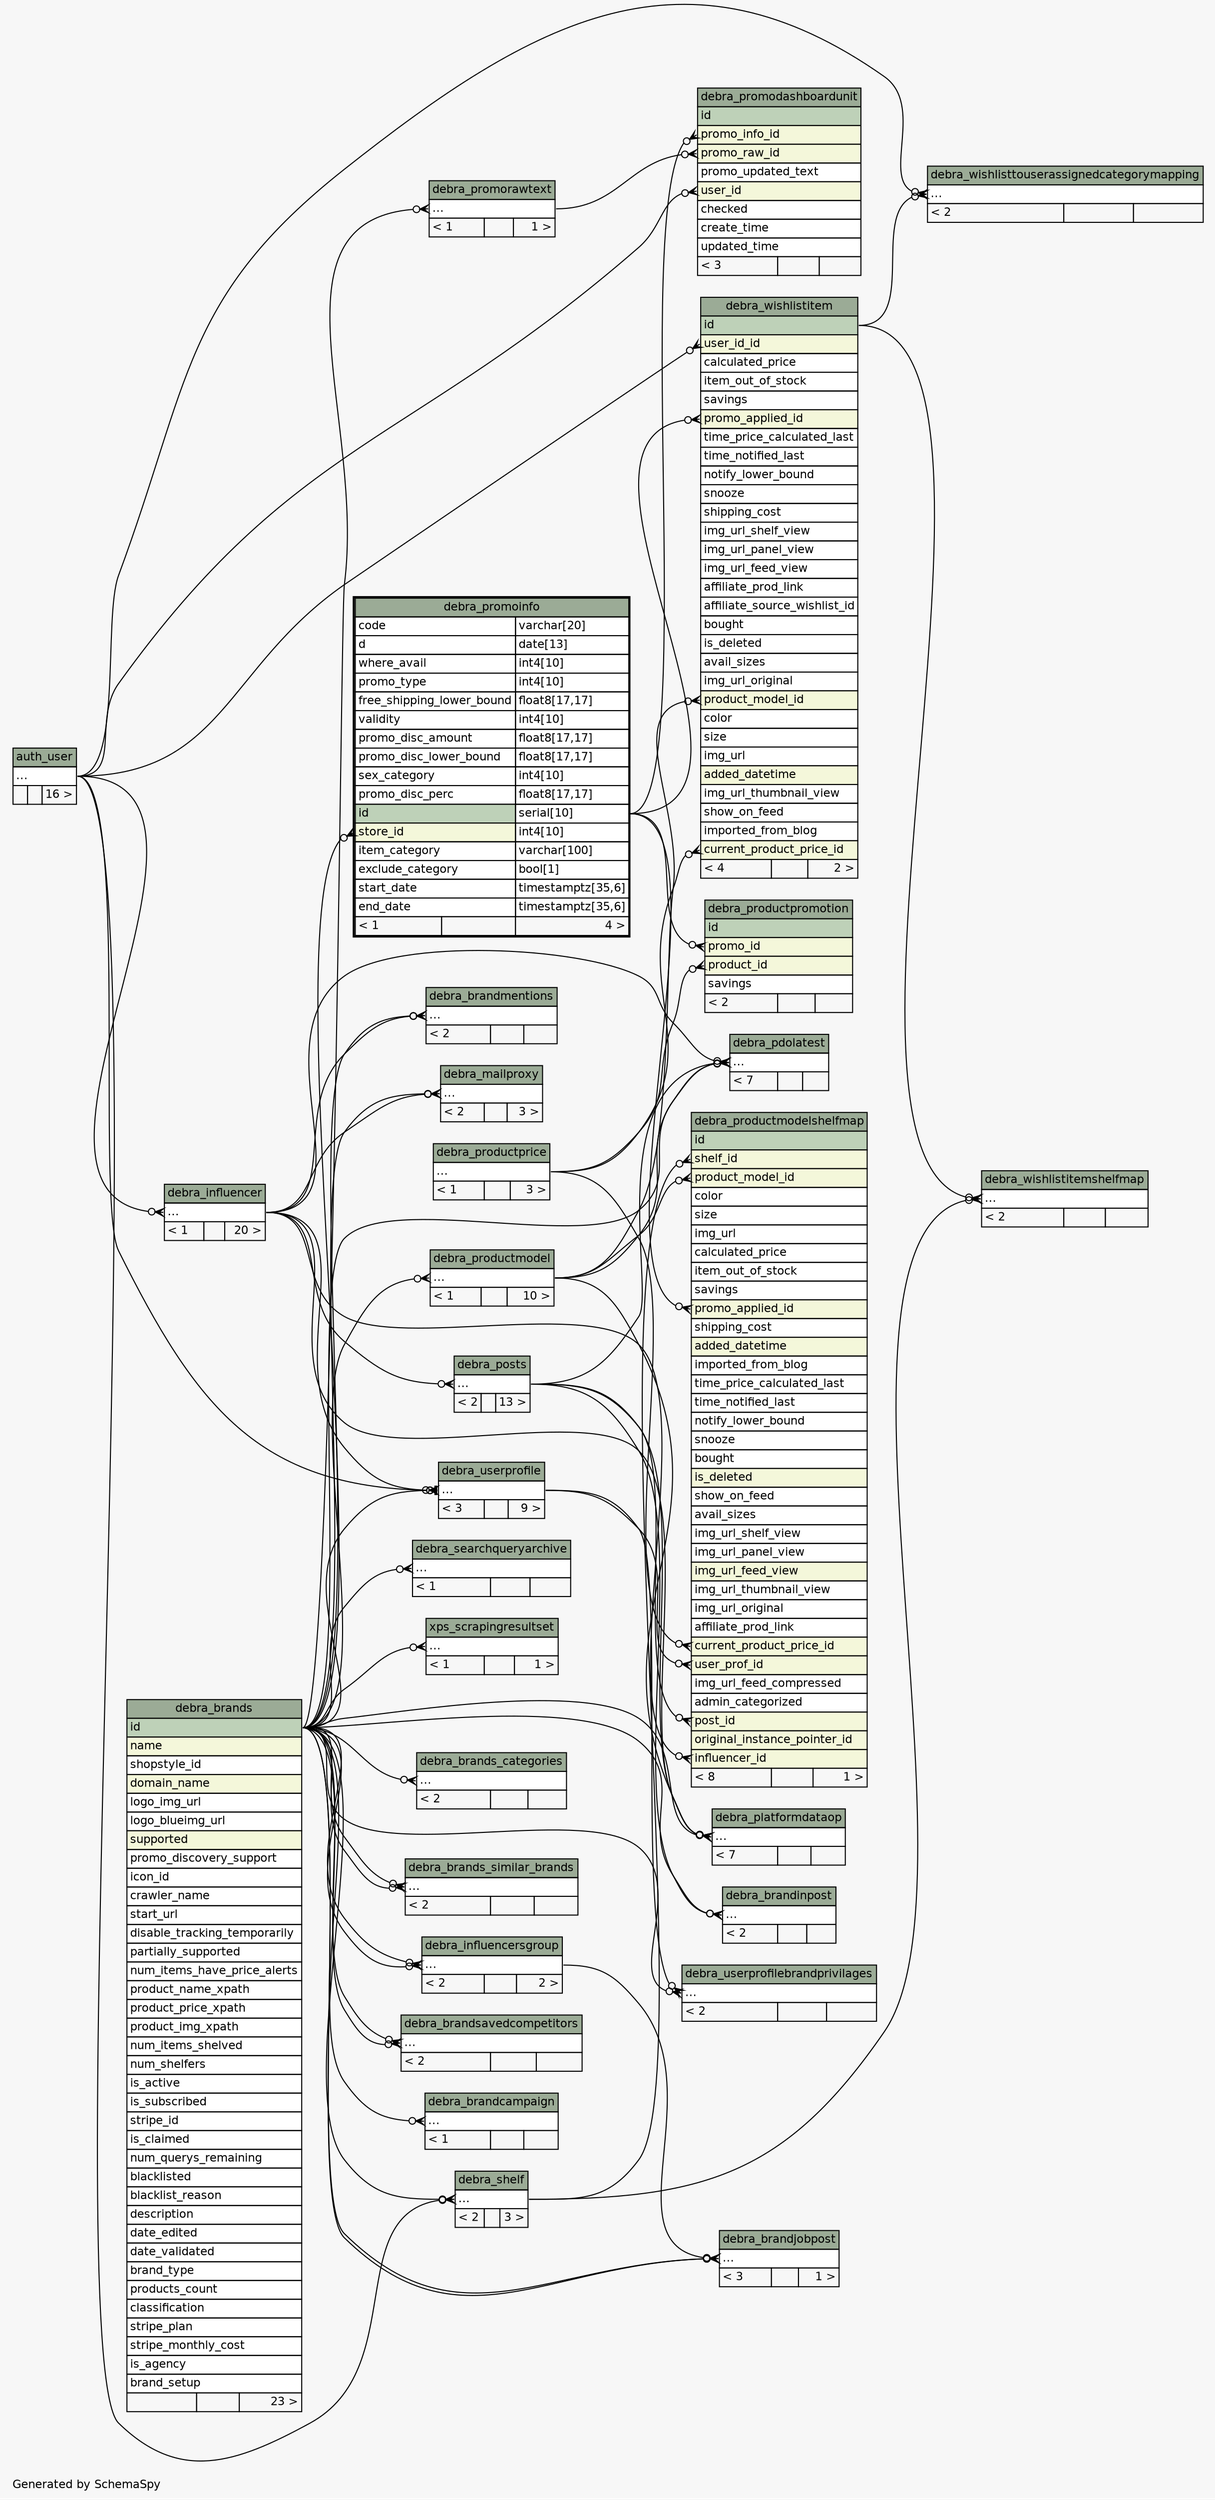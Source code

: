 // dot 2.36.0 on Linux 3.17.0-rc4-a1
// SchemaSpy rev 590
digraph "twoDegreesRelationshipsDiagram" {
  graph [
    rankdir="RL"
    bgcolor="#f7f7f7"
    label="\nGenerated by SchemaSpy"
    labeljust="l"
    nodesep="0.18"
    ranksep="0.46"
    fontname="Helvetica"
    fontsize="11"
  ];
  node [
    fontname="Helvetica"
    fontsize="11"
    shape="plaintext"
  ];
  edge [
    arrowsize="0.8"
  ];
  "debra_brandcampaign":"elipses":w -> "debra_brands":"id":e [arrowhead=none dir=back arrowtail=crowodot];
  "debra_brandinpost":"elipses":w -> "debra_brands":"id":e [arrowhead=none dir=back arrowtail=crowodot];
  "debra_brandinpost":"elipses":w -> "debra_posts":"elipses":e [arrowhead=none dir=back arrowtail=crowodot];
  "debra_brandjobpost":"elipses":w -> "debra_influencersgroup":"elipses":e [arrowhead=none dir=back arrowtail=crowodot];
  "debra_brandjobpost":"elipses":w -> "debra_brands":"id":e [arrowhead=none dir=back arrowtail=crowodot];
  "debra_brandjobpost":"elipses":w -> "debra_brands":"id":e [arrowhead=none dir=back arrowtail=crowodot];
  "debra_brandmentions":"elipses":w -> "debra_brands":"id":e [arrowhead=none dir=back arrowtail=crowodot];
  "debra_brandmentions":"elipses":w -> "debra_influencer":"elipses":e [arrowhead=none dir=back arrowtail=crowodot];
  "debra_brands_categories":"elipses":w -> "debra_brands":"id":e [arrowhead=none dir=back arrowtail=crowodot];
  "debra_brands_similar_brands":"elipses":w -> "debra_brands":"id":e [arrowhead=none dir=back arrowtail=crowodot];
  "debra_brands_similar_brands":"elipses":w -> "debra_brands":"id":e [arrowhead=none dir=back arrowtail=crowodot];
  "debra_brandsavedcompetitors":"elipses":w -> "debra_brands":"id":e [arrowhead=none dir=back arrowtail=crowodot];
  "debra_brandsavedcompetitors":"elipses":w -> "debra_brands":"id":e [arrowhead=none dir=back arrowtail=crowodot];
  "debra_influencer":"elipses":w -> "auth_user":"elipses":e [arrowhead=none dir=back arrowtail=crowodot];
  "debra_influencersgroup":"elipses":w -> "debra_brands":"id":e [arrowhead=none dir=back arrowtail=crowodot];
  "debra_influencersgroup":"elipses":w -> "debra_brands":"id":e [arrowhead=none dir=back arrowtail=crowodot];
  "debra_mailproxy":"elipses":w -> "debra_brands":"id":e [arrowhead=none dir=back arrowtail=crowodot];
  "debra_mailproxy":"elipses":w -> "debra_influencer":"elipses":e [arrowhead=none dir=back arrowtail=crowodot];
  "debra_pdolatest":"elipses":w -> "debra_brands":"id":e [arrowhead=none dir=back arrowtail=crowodot];
  "debra_pdolatest":"elipses":w -> "debra_influencer":"elipses":e [arrowhead=none dir=back arrowtail=crowodot];
  "debra_pdolatest":"elipses":w -> "debra_posts":"elipses":e [arrowhead=none dir=back arrowtail=crowodot];
  "debra_pdolatest":"elipses":w -> "debra_productmodel":"elipses":e [arrowhead=none dir=back arrowtail=crowodot];
  "debra_platformdataop":"elipses":w -> "debra_brands":"id":e [arrowhead=none dir=back arrowtail=crowodot];
  "debra_platformdataop":"elipses":w -> "debra_influencer":"elipses":e [arrowhead=none dir=back arrowtail=crowodot];
  "debra_platformdataop":"elipses":w -> "debra_posts":"elipses":e [arrowhead=none dir=back arrowtail=crowodot];
  "debra_platformdataop":"elipses":w -> "debra_productmodel":"elipses":e [arrowhead=none dir=back arrowtail=crowodot];
  "debra_posts":"elipses":w -> "debra_influencer":"elipses":e [arrowhead=none dir=back arrowtail=crowodot];
  "debra_productmodel":"elipses":w -> "debra_brands":"id":e [arrowhead=none dir=back arrowtail=crowodot];
  "debra_productmodelshelfmap":"current_product_price_id":w -> "debra_productprice":"elipses":e [arrowhead=none dir=back arrowtail=crowodot];
  "debra_productmodelshelfmap":"influencer_id":w -> "debra_influencer":"elipses":e [arrowhead=none dir=back arrowtail=crowodot];
  "debra_productmodelshelfmap":"post_id":w -> "debra_posts":"elipses":e [arrowhead=none dir=back arrowtail=crowodot];
  "debra_productmodelshelfmap":"product_model_id":w -> "debra_productmodel":"elipses":e [arrowhead=none dir=back arrowtail=crowodot];
  "debra_productmodelshelfmap":"promo_applied_id":w -> "debra_promoinfo":"id.type":e [arrowhead=none dir=back arrowtail=crowodot];
  "debra_productmodelshelfmap":"shelf_id":w -> "debra_shelf":"elipses":e [arrowhead=none dir=back arrowtail=crowodot];
  "debra_productmodelshelfmap":"user_prof_id":w -> "debra_userprofile":"elipses":e [arrowhead=none dir=back arrowtail=crowodot];
  "debra_productpromotion":"product_id":w -> "debra_productprice":"elipses":e [arrowhead=none dir=back arrowtail=crowodot];
  "debra_productpromotion":"promo_id":w -> "debra_promoinfo":"id.type":e [arrowhead=none dir=back arrowtail=crowodot];
  "debra_promodashboardunit":"promo_info_id":w -> "debra_promoinfo":"id.type":e [arrowhead=none dir=back arrowtail=crowodot];
  "debra_promodashboardunit":"promo_raw_id":w -> "debra_promorawtext":"elipses":e [arrowhead=none dir=back arrowtail=crowodot];
  "debra_promodashboardunit":"user_id":w -> "auth_user":"elipses":e [arrowhead=none dir=back arrowtail=crowodot];
  "debra_promoinfo":"store_id":w -> "debra_brands":"id":e [arrowhead=none dir=back arrowtail=crowodot];
  "debra_promorawtext":"elipses":w -> "debra_brands":"id":e [arrowhead=none dir=back arrowtail=crowodot];
  "debra_searchqueryarchive":"elipses":w -> "debra_brands":"id":e [arrowhead=none dir=back arrowtail=crowodot];
  "debra_shelf":"elipses":w -> "debra_brands":"id":e [arrowhead=none dir=back arrowtail=crowodot];
  "debra_shelf":"elipses":w -> "auth_user":"elipses":e [arrowhead=none dir=back arrowtail=crowodot];
  "debra_userprofile":"elipses":w -> "debra_brands":"id":e [arrowhead=none dir=back arrowtail=teeodot];
  "debra_userprofile":"elipses":w -> "debra_influencer":"elipses":e [arrowhead=none dir=back arrowtail=crowodot];
  "debra_userprofile":"elipses":w -> "auth_user":"elipses":e [arrowhead=none dir=back arrowtail=teeodot];
  "debra_userprofilebrandprivilages":"elipses":w -> "debra_brands":"id":e [arrowhead=none dir=back arrowtail=crowodot];
  "debra_userprofilebrandprivilages":"elipses":w -> "debra_userprofile":"elipses":e [arrowhead=none dir=back arrowtail=crowodot];
  "debra_wishlistitem":"current_product_price_id":w -> "debra_productprice":"elipses":e [arrowhead=none dir=back arrowtail=crowodot];
  "debra_wishlistitem":"product_model_id":w -> "debra_productmodel":"elipses":e [arrowhead=none dir=back arrowtail=crowodot];
  "debra_wishlistitem":"promo_applied_id":w -> "debra_promoinfo":"id.type":e [arrowhead=none dir=back arrowtail=crowodot];
  "debra_wishlistitem":"user_id_id":w -> "auth_user":"elipses":e [arrowhead=none dir=back arrowtail=crowodot];
  "debra_wishlistitemshelfmap":"elipses":w -> "debra_shelf":"elipses":e [arrowhead=none dir=back arrowtail=crowodot];
  "debra_wishlistitemshelfmap":"elipses":w -> "debra_wishlistitem":"id":e [arrowhead=none dir=back arrowtail=crowodot];
  "debra_wishlisttouserassignedcategorymapping":"elipses":w -> "auth_user":"elipses":e [arrowhead=none dir=back arrowtail=crowodot];
  "debra_wishlisttouserassignedcategorymapping":"elipses":w -> "debra_wishlistitem":"id":e [arrowhead=none dir=back arrowtail=crowodot];
  "xps_scrapingresultset":"elipses":w -> "debra_brands":"id":e [arrowhead=none dir=back arrowtail=crowodot];
  "auth_user" [
    label=<
    <TABLE BORDER="0" CELLBORDER="1" CELLSPACING="0" BGCOLOR="#ffffff">
      <TR><TD COLSPAN="3" BGCOLOR="#9bab96" ALIGN="CENTER">auth_user</TD></TR>
      <TR><TD PORT="elipses" COLSPAN="3" ALIGN="LEFT">...</TD></TR>
      <TR><TD ALIGN="LEFT" BGCOLOR="#f7f7f7">  </TD><TD ALIGN="RIGHT" BGCOLOR="#f7f7f7">  </TD><TD ALIGN="RIGHT" BGCOLOR="#f7f7f7">16 &gt;</TD></TR>
    </TABLE>>
    URL="auth_user.html"
    tooltip="auth_user"
  ];
  "debra_brandcampaign" [
    label=<
    <TABLE BORDER="0" CELLBORDER="1" CELLSPACING="0" BGCOLOR="#ffffff">
      <TR><TD COLSPAN="3" BGCOLOR="#9bab96" ALIGN="CENTER">debra_brandcampaign</TD></TR>
      <TR><TD PORT="elipses" COLSPAN="3" ALIGN="LEFT">...</TD></TR>
      <TR><TD ALIGN="LEFT" BGCOLOR="#f7f7f7">&lt; 1</TD><TD ALIGN="RIGHT" BGCOLOR="#f7f7f7">  </TD><TD ALIGN="RIGHT" BGCOLOR="#f7f7f7">  </TD></TR>
    </TABLE>>
    URL="debra_brandcampaign.html"
    tooltip="debra_brandcampaign"
  ];
  "debra_brandinpost" [
    label=<
    <TABLE BORDER="0" CELLBORDER="1" CELLSPACING="0" BGCOLOR="#ffffff">
      <TR><TD COLSPAN="3" BGCOLOR="#9bab96" ALIGN="CENTER">debra_brandinpost</TD></TR>
      <TR><TD PORT="elipses" COLSPAN="3" ALIGN="LEFT">...</TD></TR>
      <TR><TD ALIGN="LEFT" BGCOLOR="#f7f7f7">&lt; 2</TD><TD ALIGN="RIGHT" BGCOLOR="#f7f7f7">  </TD><TD ALIGN="RIGHT" BGCOLOR="#f7f7f7">  </TD></TR>
    </TABLE>>
    URL="debra_brandinpost.html"
    tooltip="debra_brandinpost"
  ];
  "debra_brandjobpost" [
    label=<
    <TABLE BORDER="0" CELLBORDER="1" CELLSPACING="0" BGCOLOR="#ffffff">
      <TR><TD COLSPAN="3" BGCOLOR="#9bab96" ALIGN="CENTER">debra_brandjobpost</TD></TR>
      <TR><TD PORT="elipses" COLSPAN="3" ALIGN="LEFT">...</TD></TR>
      <TR><TD ALIGN="LEFT" BGCOLOR="#f7f7f7">&lt; 3</TD><TD ALIGN="RIGHT" BGCOLOR="#f7f7f7">  </TD><TD ALIGN="RIGHT" BGCOLOR="#f7f7f7">1 &gt;</TD></TR>
    </TABLE>>
    URL="debra_brandjobpost.html"
    tooltip="debra_brandjobpost"
  ];
  "debra_brandmentions" [
    label=<
    <TABLE BORDER="0" CELLBORDER="1" CELLSPACING="0" BGCOLOR="#ffffff">
      <TR><TD COLSPAN="3" BGCOLOR="#9bab96" ALIGN="CENTER">debra_brandmentions</TD></TR>
      <TR><TD PORT="elipses" COLSPAN="3" ALIGN="LEFT">...</TD></TR>
      <TR><TD ALIGN="LEFT" BGCOLOR="#f7f7f7">&lt; 2</TD><TD ALIGN="RIGHT" BGCOLOR="#f7f7f7">  </TD><TD ALIGN="RIGHT" BGCOLOR="#f7f7f7">  </TD></TR>
    </TABLE>>
    URL="debra_brandmentions.html"
    tooltip="debra_brandmentions"
  ];
  "debra_brands" [
    label=<
    <TABLE BORDER="0" CELLBORDER="1" CELLSPACING="0" BGCOLOR="#ffffff">
      <TR><TD COLSPAN="3" BGCOLOR="#9bab96" ALIGN="CENTER">debra_brands</TD></TR>
      <TR><TD PORT="id" COLSPAN="3" BGCOLOR="#bed1b8" ALIGN="LEFT">id</TD></TR>
      <TR><TD PORT="name" COLSPAN="3" BGCOLOR="#f4f7da" ALIGN="LEFT">name</TD></TR>
      <TR><TD PORT="shopstyle_id" COLSPAN="3" ALIGN="LEFT">shopstyle_id</TD></TR>
      <TR><TD PORT="domain_name" COLSPAN="3" BGCOLOR="#f4f7da" ALIGN="LEFT">domain_name</TD></TR>
      <TR><TD PORT="logo_img_url" COLSPAN="3" ALIGN="LEFT">logo_img_url</TD></TR>
      <TR><TD PORT="logo_blueimg_url" COLSPAN="3" ALIGN="LEFT">logo_blueimg_url</TD></TR>
      <TR><TD PORT="supported" COLSPAN="3" BGCOLOR="#f4f7da" ALIGN="LEFT">supported</TD></TR>
      <TR><TD PORT="promo_discovery_support" COLSPAN="3" ALIGN="LEFT">promo_discovery_support</TD></TR>
      <TR><TD PORT="icon_id" COLSPAN="3" ALIGN="LEFT">icon_id</TD></TR>
      <TR><TD PORT="crawler_name" COLSPAN="3" ALIGN="LEFT">crawler_name</TD></TR>
      <TR><TD PORT="start_url" COLSPAN="3" ALIGN="LEFT">start_url</TD></TR>
      <TR><TD PORT="disable_tracking_temporarily" COLSPAN="3" ALIGN="LEFT">disable_tracking_temporarily</TD></TR>
      <TR><TD PORT="partially_supported" COLSPAN="3" ALIGN="LEFT">partially_supported</TD></TR>
      <TR><TD PORT="num_items_have_price_alerts" COLSPAN="3" ALIGN="LEFT">num_items_have_price_alerts</TD></TR>
      <TR><TD PORT="product_name_xpath" COLSPAN="3" ALIGN="LEFT">product_name_xpath</TD></TR>
      <TR><TD PORT="product_price_xpath" COLSPAN="3" ALIGN="LEFT">product_price_xpath</TD></TR>
      <TR><TD PORT="product_img_xpath" COLSPAN="3" ALIGN="LEFT">product_img_xpath</TD></TR>
      <TR><TD PORT="num_items_shelved" COLSPAN="3" ALIGN="LEFT">num_items_shelved</TD></TR>
      <TR><TD PORT="num_shelfers" COLSPAN="3" ALIGN="LEFT">num_shelfers</TD></TR>
      <TR><TD PORT="is_active" COLSPAN="3" ALIGN="LEFT">is_active</TD></TR>
      <TR><TD PORT="is_subscribed" COLSPAN="3" ALIGN="LEFT">is_subscribed</TD></TR>
      <TR><TD PORT="stripe_id" COLSPAN="3" ALIGN="LEFT">stripe_id</TD></TR>
      <TR><TD PORT="is_claimed" COLSPAN="3" ALIGN="LEFT">is_claimed</TD></TR>
      <TR><TD PORT="num_querys_remaining" COLSPAN="3" ALIGN="LEFT">num_querys_remaining</TD></TR>
      <TR><TD PORT="blacklisted" COLSPAN="3" ALIGN="LEFT">blacklisted</TD></TR>
      <TR><TD PORT="blacklist_reason" COLSPAN="3" ALIGN="LEFT">blacklist_reason</TD></TR>
      <TR><TD PORT="description" COLSPAN="3" ALIGN="LEFT">description</TD></TR>
      <TR><TD PORT="date_edited" COLSPAN="3" ALIGN="LEFT">date_edited</TD></TR>
      <TR><TD PORT="date_validated" COLSPAN="3" ALIGN="LEFT">date_validated</TD></TR>
      <TR><TD PORT="brand_type" COLSPAN="3" ALIGN="LEFT">brand_type</TD></TR>
      <TR><TD PORT="products_count" COLSPAN="3" ALIGN="LEFT">products_count</TD></TR>
      <TR><TD PORT="classification" COLSPAN="3" ALIGN="LEFT">classification</TD></TR>
      <TR><TD PORT="stripe_plan" COLSPAN="3" ALIGN="LEFT">stripe_plan</TD></TR>
      <TR><TD PORT="stripe_monthly_cost" COLSPAN="3" ALIGN="LEFT">stripe_monthly_cost</TD></TR>
      <TR><TD PORT="is_agency" COLSPAN="3" ALIGN="LEFT">is_agency</TD></TR>
      <TR><TD PORT="brand_setup" COLSPAN="3" ALIGN="LEFT">brand_setup</TD></TR>
      <TR><TD ALIGN="LEFT" BGCOLOR="#f7f7f7">  </TD><TD ALIGN="RIGHT" BGCOLOR="#f7f7f7">  </TD><TD ALIGN="RIGHT" BGCOLOR="#f7f7f7">23 &gt;</TD></TR>
    </TABLE>>
    URL="debra_brands.html"
    tooltip="debra_brands"
  ];
  "debra_brands_categories" [
    label=<
    <TABLE BORDER="0" CELLBORDER="1" CELLSPACING="0" BGCOLOR="#ffffff">
      <TR><TD COLSPAN="3" BGCOLOR="#9bab96" ALIGN="CENTER">debra_brands_categories</TD></TR>
      <TR><TD PORT="elipses" COLSPAN="3" ALIGN="LEFT">...</TD></TR>
      <TR><TD ALIGN="LEFT" BGCOLOR="#f7f7f7">&lt; 2</TD><TD ALIGN="RIGHT" BGCOLOR="#f7f7f7">  </TD><TD ALIGN="RIGHT" BGCOLOR="#f7f7f7">  </TD></TR>
    </TABLE>>
    URL="debra_brands_categories.html"
    tooltip="debra_brands_categories"
  ];
  "debra_brands_similar_brands" [
    label=<
    <TABLE BORDER="0" CELLBORDER="1" CELLSPACING="0" BGCOLOR="#ffffff">
      <TR><TD COLSPAN="3" BGCOLOR="#9bab96" ALIGN="CENTER">debra_brands_similar_brands</TD></TR>
      <TR><TD PORT="elipses" COLSPAN="3" ALIGN="LEFT">...</TD></TR>
      <TR><TD ALIGN="LEFT" BGCOLOR="#f7f7f7">&lt; 2</TD><TD ALIGN="RIGHT" BGCOLOR="#f7f7f7">  </TD><TD ALIGN="RIGHT" BGCOLOR="#f7f7f7">  </TD></TR>
    </TABLE>>
    URL="debra_brands_similar_brands.html"
    tooltip="debra_brands_similar_brands"
  ];
  "debra_brandsavedcompetitors" [
    label=<
    <TABLE BORDER="0" CELLBORDER="1" CELLSPACING="0" BGCOLOR="#ffffff">
      <TR><TD COLSPAN="3" BGCOLOR="#9bab96" ALIGN="CENTER">debra_brandsavedcompetitors</TD></TR>
      <TR><TD PORT="elipses" COLSPAN="3" ALIGN="LEFT">...</TD></TR>
      <TR><TD ALIGN="LEFT" BGCOLOR="#f7f7f7">&lt; 2</TD><TD ALIGN="RIGHT" BGCOLOR="#f7f7f7">  </TD><TD ALIGN="RIGHT" BGCOLOR="#f7f7f7">  </TD></TR>
    </TABLE>>
    URL="debra_brandsavedcompetitors.html"
    tooltip="debra_brandsavedcompetitors"
  ];
  "debra_influencer" [
    label=<
    <TABLE BORDER="0" CELLBORDER="1" CELLSPACING="0" BGCOLOR="#ffffff">
      <TR><TD COLSPAN="3" BGCOLOR="#9bab96" ALIGN="CENTER">debra_influencer</TD></TR>
      <TR><TD PORT="elipses" COLSPAN="3" ALIGN="LEFT">...</TD></TR>
      <TR><TD ALIGN="LEFT" BGCOLOR="#f7f7f7">&lt; 1</TD><TD ALIGN="RIGHT" BGCOLOR="#f7f7f7">  </TD><TD ALIGN="RIGHT" BGCOLOR="#f7f7f7">20 &gt;</TD></TR>
    </TABLE>>
    URL="debra_influencer.html"
    tooltip="debra_influencer"
  ];
  "debra_influencersgroup" [
    label=<
    <TABLE BORDER="0" CELLBORDER="1" CELLSPACING="0" BGCOLOR="#ffffff">
      <TR><TD COLSPAN="3" BGCOLOR="#9bab96" ALIGN="CENTER">debra_influencersgroup</TD></TR>
      <TR><TD PORT="elipses" COLSPAN="3" ALIGN="LEFT">...</TD></TR>
      <TR><TD ALIGN="LEFT" BGCOLOR="#f7f7f7">&lt; 2</TD><TD ALIGN="RIGHT" BGCOLOR="#f7f7f7">  </TD><TD ALIGN="RIGHT" BGCOLOR="#f7f7f7">2 &gt;</TD></TR>
    </TABLE>>
    URL="debra_influencersgroup.html"
    tooltip="debra_influencersgroup"
  ];
  "debra_mailproxy" [
    label=<
    <TABLE BORDER="0" CELLBORDER="1" CELLSPACING="0" BGCOLOR="#ffffff">
      <TR><TD COLSPAN="3" BGCOLOR="#9bab96" ALIGN="CENTER">debra_mailproxy</TD></TR>
      <TR><TD PORT="elipses" COLSPAN="3" ALIGN="LEFT">...</TD></TR>
      <TR><TD ALIGN="LEFT" BGCOLOR="#f7f7f7">&lt; 2</TD><TD ALIGN="RIGHT" BGCOLOR="#f7f7f7">  </TD><TD ALIGN="RIGHT" BGCOLOR="#f7f7f7">3 &gt;</TD></TR>
    </TABLE>>
    URL="debra_mailproxy.html"
    tooltip="debra_mailproxy"
  ];
  "debra_pdolatest" [
    label=<
    <TABLE BORDER="0" CELLBORDER="1" CELLSPACING="0" BGCOLOR="#ffffff">
      <TR><TD COLSPAN="3" BGCOLOR="#9bab96" ALIGN="CENTER">debra_pdolatest</TD></TR>
      <TR><TD PORT="elipses" COLSPAN="3" ALIGN="LEFT">...</TD></TR>
      <TR><TD ALIGN="LEFT" BGCOLOR="#f7f7f7">&lt; 7</TD><TD ALIGN="RIGHT" BGCOLOR="#f7f7f7">  </TD><TD ALIGN="RIGHT" BGCOLOR="#f7f7f7">  </TD></TR>
    </TABLE>>
    URL="debra_pdolatest.html"
    tooltip="debra_pdolatest"
  ];
  "debra_platformdataop" [
    label=<
    <TABLE BORDER="0" CELLBORDER="1" CELLSPACING="0" BGCOLOR="#ffffff">
      <TR><TD COLSPAN="3" BGCOLOR="#9bab96" ALIGN="CENTER">debra_platformdataop</TD></TR>
      <TR><TD PORT="elipses" COLSPAN="3" ALIGN="LEFT">...</TD></TR>
      <TR><TD ALIGN="LEFT" BGCOLOR="#f7f7f7">&lt; 7</TD><TD ALIGN="RIGHT" BGCOLOR="#f7f7f7">  </TD><TD ALIGN="RIGHT" BGCOLOR="#f7f7f7">  </TD></TR>
    </TABLE>>
    URL="debra_platformdataop.html"
    tooltip="debra_platformdataop"
  ];
  "debra_posts" [
    label=<
    <TABLE BORDER="0" CELLBORDER="1" CELLSPACING="0" BGCOLOR="#ffffff">
      <TR><TD COLSPAN="3" BGCOLOR="#9bab96" ALIGN="CENTER">debra_posts</TD></TR>
      <TR><TD PORT="elipses" COLSPAN="3" ALIGN="LEFT">...</TD></TR>
      <TR><TD ALIGN="LEFT" BGCOLOR="#f7f7f7">&lt; 2</TD><TD ALIGN="RIGHT" BGCOLOR="#f7f7f7">  </TD><TD ALIGN="RIGHT" BGCOLOR="#f7f7f7">13 &gt;</TD></TR>
    </TABLE>>
    URL="debra_posts.html"
    tooltip="debra_posts"
  ];
  "debra_productmodel" [
    label=<
    <TABLE BORDER="0" CELLBORDER="1" CELLSPACING="0" BGCOLOR="#ffffff">
      <TR><TD COLSPAN="3" BGCOLOR="#9bab96" ALIGN="CENTER">debra_productmodel</TD></TR>
      <TR><TD PORT="elipses" COLSPAN="3" ALIGN="LEFT">...</TD></TR>
      <TR><TD ALIGN="LEFT" BGCOLOR="#f7f7f7">&lt; 1</TD><TD ALIGN="RIGHT" BGCOLOR="#f7f7f7">  </TD><TD ALIGN="RIGHT" BGCOLOR="#f7f7f7">10 &gt;</TD></TR>
    </TABLE>>
    URL="debra_productmodel.html"
    tooltip="debra_productmodel"
  ];
  "debra_productmodelshelfmap" [
    label=<
    <TABLE BORDER="0" CELLBORDER="1" CELLSPACING="0" BGCOLOR="#ffffff">
      <TR><TD COLSPAN="3" BGCOLOR="#9bab96" ALIGN="CENTER">debra_productmodelshelfmap</TD></TR>
      <TR><TD PORT="id" COLSPAN="3" BGCOLOR="#bed1b8" ALIGN="LEFT">id</TD></TR>
      <TR><TD PORT="shelf_id" COLSPAN="3" BGCOLOR="#f4f7da" ALIGN="LEFT">shelf_id</TD></TR>
      <TR><TD PORT="product_model_id" COLSPAN="3" BGCOLOR="#f4f7da" ALIGN="LEFT">product_model_id</TD></TR>
      <TR><TD PORT="color" COLSPAN="3" ALIGN="LEFT">color</TD></TR>
      <TR><TD PORT="size" COLSPAN="3" ALIGN="LEFT">size</TD></TR>
      <TR><TD PORT="img_url" COLSPAN="3" ALIGN="LEFT">img_url</TD></TR>
      <TR><TD PORT="calculated_price" COLSPAN="3" ALIGN="LEFT">calculated_price</TD></TR>
      <TR><TD PORT="item_out_of_stock" COLSPAN="3" ALIGN="LEFT">item_out_of_stock</TD></TR>
      <TR><TD PORT="savings" COLSPAN="3" ALIGN="LEFT">savings</TD></TR>
      <TR><TD PORT="promo_applied_id" COLSPAN="3" BGCOLOR="#f4f7da" ALIGN="LEFT">promo_applied_id</TD></TR>
      <TR><TD PORT="shipping_cost" COLSPAN="3" ALIGN="LEFT">shipping_cost</TD></TR>
      <TR><TD PORT="added_datetime" COLSPAN="3" BGCOLOR="#f4f7da" ALIGN="LEFT">added_datetime</TD></TR>
      <TR><TD PORT="imported_from_blog" COLSPAN="3" ALIGN="LEFT">imported_from_blog</TD></TR>
      <TR><TD PORT="time_price_calculated_last" COLSPAN="3" ALIGN="LEFT">time_price_calculated_last</TD></TR>
      <TR><TD PORT="time_notified_last" COLSPAN="3" ALIGN="LEFT">time_notified_last</TD></TR>
      <TR><TD PORT="notify_lower_bound" COLSPAN="3" ALIGN="LEFT">notify_lower_bound</TD></TR>
      <TR><TD PORT="snooze" COLSPAN="3" ALIGN="LEFT">snooze</TD></TR>
      <TR><TD PORT="bought" COLSPAN="3" ALIGN="LEFT">bought</TD></TR>
      <TR><TD PORT="is_deleted" COLSPAN="3" BGCOLOR="#f4f7da" ALIGN="LEFT">is_deleted</TD></TR>
      <TR><TD PORT="show_on_feed" COLSPAN="3" ALIGN="LEFT">show_on_feed</TD></TR>
      <TR><TD PORT="avail_sizes" COLSPAN="3" ALIGN="LEFT">avail_sizes</TD></TR>
      <TR><TD PORT="img_url_shelf_view" COLSPAN="3" ALIGN="LEFT">img_url_shelf_view</TD></TR>
      <TR><TD PORT="img_url_panel_view" COLSPAN="3" ALIGN="LEFT">img_url_panel_view</TD></TR>
      <TR><TD PORT="img_url_feed_view" COLSPAN="3" BGCOLOR="#f4f7da" ALIGN="LEFT">img_url_feed_view</TD></TR>
      <TR><TD PORT="img_url_thumbnail_view" COLSPAN="3" ALIGN="LEFT">img_url_thumbnail_view</TD></TR>
      <TR><TD PORT="img_url_original" COLSPAN="3" ALIGN="LEFT">img_url_original</TD></TR>
      <TR><TD PORT="affiliate_prod_link" COLSPAN="3" ALIGN="LEFT">affiliate_prod_link</TD></TR>
      <TR><TD PORT="current_product_price_id" COLSPAN="3" BGCOLOR="#f4f7da" ALIGN="LEFT">current_product_price_id</TD></TR>
      <TR><TD PORT="user_prof_id" COLSPAN="3" BGCOLOR="#f4f7da" ALIGN="LEFT">user_prof_id</TD></TR>
      <TR><TD PORT="img_url_feed_compressed" COLSPAN="3" ALIGN="LEFT">img_url_feed_compressed</TD></TR>
      <TR><TD PORT="admin_categorized" COLSPAN="3" ALIGN="LEFT">admin_categorized</TD></TR>
      <TR><TD PORT="post_id" COLSPAN="3" BGCOLOR="#f4f7da" ALIGN="LEFT">post_id</TD></TR>
      <TR><TD PORT="original_instance_pointer_id" COLSPAN="3" BGCOLOR="#f4f7da" ALIGN="LEFT">original_instance_pointer_id</TD></TR>
      <TR><TD PORT="influencer_id" COLSPAN="3" BGCOLOR="#f4f7da" ALIGN="LEFT">influencer_id</TD></TR>
      <TR><TD ALIGN="LEFT" BGCOLOR="#f7f7f7">&lt; 8</TD><TD ALIGN="RIGHT" BGCOLOR="#f7f7f7">  </TD><TD ALIGN="RIGHT" BGCOLOR="#f7f7f7">1 &gt;</TD></TR>
    </TABLE>>
    URL="debra_productmodelshelfmap.html"
    tooltip="debra_productmodelshelfmap"
  ];
  "debra_productprice" [
    label=<
    <TABLE BORDER="0" CELLBORDER="1" CELLSPACING="0" BGCOLOR="#ffffff">
      <TR><TD COLSPAN="3" BGCOLOR="#9bab96" ALIGN="CENTER">debra_productprice</TD></TR>
      <TR><TD PORT="elipses" COLSPAN="3" ALIGN="LEFT">...</TD></TR>
      <TR><TD ALIGN="LEFT" BGCOLOR="#f7f7f7">&lt; 1</TD><TD ALIGN="RIGHT" BGCOLOR="#f7f7f7">  </TD><TD ALIGN="RIGHT" BGCOLOR="#f7f7f7">3 &gt;</TD></TR>
    </TABLE>>
    URL="debra_productprice.html"
    tooltip="debra_productprice"
  ];
  "debra_productpromotion" [
    label=<
    <TABLE BORDER="0" CELLBORDER="1" CELLSPACING="0" BGCOLOR="#ffffff">
      <TR><TD COLSPAN="3" BGCOLOR="#9bab96" ALIGN="CENTER">debra_productpromotion</TD></TR>
      <TR><TD PORT="id" COLSPAN="3" BGCOLOR="#bed1b8" ALIGN="LEFT">id</TD></TR>
      <TR><TD PORT="promo_id" COLSPAN="3" BGCOLOR="#f4f7da" ALIGN="LEFT">promo_id</TD></TR>
      <TR><TD PORT="product_id" COLSPAN="3" BGCOLOR="#f4f7da" ALIGN="LEFT">product_id</TD></TR>
      <TR><TD PORT="savings" COLSPAN="3" ALIGN="LEFT">savings</TD></TR>
      <TR><TD ALIGN="LEFT" BGCOLOR="#f7f7f7">&lt; 2</TD><TD ALIGN="RIGHT" BGCOLOR="#f7f7f7">  </TD><TD ALIGN="RIGHT" BGCOLOR="#f7f7f7">  </TD></TR>
    </TABLE>>
    URL="debra_productpromotion.html"
    tooltip="debra_productpromotion"
  ];
  "debra_promodashboardunit" [
    label=<
    <TABLE BORDER="0" CELLBORDER="1" CELLSPACING="0" BGCOLOR="#ffffff">
      <TR><TD COLSPAN="3" BGCOLOR="#9bab96" ALIGN="CENTER">debra_promodashboardunit</TD></TR>
      <TR><TD PORT="id" COLSPAN="3" BGCOLOR="#bed1b8" ALIGN="LEFT">id</TD></TR>
      <TR><TD PORT="promo_info_id" COLSPAN="3" BGCOLOR="#f4f7da" ALIGN="LEFT">promo_info_id</TD></TR>
      <TR><TD PORT="promo_raw_id" COLSPAN="3" BGCOLOR="#f4f7da" ALIGN="LEFT">promo_raw_id</TD></TR>
      <TR><TD PORT="promo_updated_text" COLSPAN="3" ALIGN="LEFT">promo_updated_text</TD></TR>
      <TR><TD PORT="user_id" COLSPAN="3" BGCOLOR="#f4f7da" ALIGN="LEFT">user_id</TD></TR>
      <TR><TD PORT="checked" COLSPAN="3" ALIGN="LEFT">checked</TD></TR>
      <TR><TD PORT="create_time" COLSPAN="3" ALIGN="LEFT">create_time</TD></TR>
      <TR><TD PORT="updated_time" COLSPAN="3" ALIGN="LEFT">updated_time</TD></TR>
      <TR><TD ALIGN="LEFT" BGCOLOR="#f7f7f7">&lt; 3</TD><TD ALIGN="RIGHT" BGCOLOR="#f7f7f7">  </TD><TD ALIGN="RIGHT" BGCOLOR="#f7f7f7">  </TD></TR>
    </TABLE>>
    URL="debra_promodashboardunit.html"
    tooltip="debra_promodashboardunit"
  ];
  "debra_promoinfo" [
    label=<
    <TABLE BORDER="2" CELLBORDER="1" CELLSPACING="0" BGCOLOR="#ffffff">
      <TR><TD COLSPAN="3" BGCOLOR="#9bab96" ALIGN="CENTER">debra_promoinfo</TD></TR>
      <TR><TD PORT="code" COLSPAN="2" ALIGN="LEFT">code</TD><TD PORT="code.type" ALIGN="LEFT">varchar[20]</TD></TR>
      <TR><TD PORT="d" COLSPAN="2" ALIGN="LEFT">d</TD><TD PORT="d.type" ALIGN="LEFT">date[13]</TD></TR>
      <TR><TD PORT="where_avail" COLSPAN="2" ALIGN="LEFT">where_avail</TD><TD PORT="where_avail.type" ALIGN="LEFT">int4[10]</TD></TR>
      <TR><TD PORT="promo_type" COLSPAN="2" ALIGN="LEFT">promo_type</TD><TD PORT="promo_type.type" ALIGN="LEFT">int4[10]</TD></TR>
      <TR><TD PORT="free_shipping_lower_bound" COLSPAN="2" ALIGN="LEFT">free_shipping_lower_bound</TD><TD PORT="free_shipping_lower_bound.type" ALIGN="LEFT">float8[17,17]</TD></TR>
      <TR><TD PORT="validity" COLSPAN="2" ALIGN="LEFT">validity</TD><TD PORT="validity.type" ALIGN="LEFT">int4[10]</TD></TR>
      <TR><TD PORT="promo_disc_amount" COLSPAN="2" ALIGN="LEFT">promo_disc_amount</TD><TD PORT="promo_disc_amount.type" ALIGN="LEFT">float8[17,17]</TD></TR>
      <TR><TD PORT="promo_disc_lower_bound" COLSPAN="2" ALIGN="LEFT">promo_disc_lower_bound</TD><TD PORT="promo_disc_lower_bound.type" ALIGN="LEFT">float8[17,17]</TD></TR>
      <TR><TD PORT="sex_category" COLSPAN="2" ALIGN="LEFT">sex_category</TD><TD PORT="sex_category.type" ALIGN="LEFT">int4[10]</TD></TR>
      <TR><TD PORT="promo_disc_perc" COLSPAN="2" ALIGN="LEFT">promo_disc_perc</TD><TD PORT="promo_disc_perc.type" ALIGN="LEFT">float8[17,17]</TD></TR>
      <TR><TD PORT="id" COLSPAN="2" BGCOLOR="#bed1b8" ALIGN="LEFT">id</TD><TD PORT="id.type" ALIGN="LEFT">serial[10]</TD></TR>
      <TR><TD PORT="store_id" COLSPAN="2" BGCOLOR="#f4f7da" ALIGN="LEFT">store_id</TD><TD PORT="store_id.type" ALIGN="LEFT">int4[10]</TD></TR>
      <TR><TD PORT="item_category" COLSPAN="2" ALIGN="LEFT">item_category</TD><TD PORT="item_category.type" ALIGN="LEFT">varchar[100]</TD></TR>
      <TR><TD PORT="exclude_category" COLSPAN="2" ALIGN="LEFT">exclude_category</TD><TD PORT="exclude_category.type" ALIGN="LEFT">bool[1]</TD></TR>
      <TR><TD PORT="start_date" COLSPAN="2" ALIGN="LEFT">start_date</TD><TD PORT="start_date.type" ALIGN="LEFT">timestamptz[35,6]</TD></TR>
      <TR><TD PORT="end_date" COLSPAN="2" ALIGN="LEFT">end_date</TD><TD PORT="end_date.type" ALIGN="LEFT">timestamptz[35,6]</TD></TR>
      <TR><TD ALIGN="LEFT" BGCOLOR="#f7f7f7">&lt; 1</TD><TD ALIGN="RIGHT" BGCOLOR="#f7f7f7">  </TD><TD ALIGN="RIGHT" BGCOLOR="#f7f7f7">4 &gt;</TD></TR>
    </TABLE>>
    URL="debra_promoinfo.html"
    tooltip="debra_promoinfo"
  ];
  "debra_promorawtext" [
    label=<
    <TABLE BORDER="0" CELLBORDER="1" CELLSPACING="0" BGCOLOR="#ffffff">
      <TR><TD COLSPAN="3" BGCOLOR="#9bab96" ALIGN="CENTER">debra_promorawtext</TD></TR>
      <TR><TD PORT="elipses" COLSPAN="3" ALIGN="LEFT">...</TD></TR>
      <TR><TD ALIGN="LEFT" BGCOLOR="#f7f7f7">&lt; 1</TD><TD ALIGN="RIGHT" BGCOLOR="#f7f7f7">  </TD><TD ALIGN="RIGHT" BGCOLOR="#f7f7f7">1 &gt;</TD></TR>
    </TABLE>>
    URL="debra_promorawtext.html"
    tooltip="debra_promorawtext"
  ];
  "debra_searchqueryarchive" [
    label=<
    <TABLE BORDER="0" CELLBORDER="1" CELLSPACING="0" BGCOLOR="#ffffff">
      <TR><TD COLSPAN="3" BGCOLOR="#9bab96" ALIGN="CENTER">debra_searchqueryarchive</TD></TR>
      <TR><TD PORT="elipses" COLSPAN="3" ALIGN="LEFT">...</TD></TR>
      <TR><TD ALIGN="LEFT" BGCOLOR="#f7f7f7">&lt; 1</TD><TD ALIGN="RIGHT" BGCOLOR="#f7f7f7">  </TD><TD ALIGN="RIGHT" BGCOLOR="#f7f7f7">  </TD></TR>
    </TABLE>>
    URL="debra_searchqueryarchive.html"
    tooltip="debra_searchqueryarchive"
  ];
  "debra_shelf" [
    label=<
    <TABLE BORDER="0" CELLBORDER="1" CELLSPACING="0" BGCOLOR="#ffffff">
      <TR><TD COLSPAN="3" BGCOLOR="#9bab96" ALIGN="CENTER">debra_shelf</TD></TR>
      <TR><TD PORT="elipses" COLSPAN="3" ALIGN="LEFT">...</TD></TR>
      <TR><TD ALIGN="LEFT" BGCOLOR="#f7f7f7">&lt; 2</TD><TD ALIGN="RIGHT" BGCOLOR="#f7f7f7">  </TD><TD ALIGN="RIGHT" BGCOLOR="#f7f7f7">3 &gt;</TD></TR>
    </TABLE>>
    URL="debra_shelf.html"
    tooltip="debra_shelf"
  ];
  "debra_userprofile" [
    label=<
    <TABLE BORDER="0" CELLBORDER="1" CELLSPACING="0" BGCOLOR="#ffffff">
      <TR><TD COLSPAN="3" BGCOLOR="#9bab96" ALIGN="CENTER">debra_userprofile</TD></TR>
      <TR><TD PORT="elipses" COLSPAN="3" ALIGN="LEFT">...</TD></TR>
      <TR><TD ALIGN="LEFT" BGCOLOR="#f7f7f7">&lt; 3</TD><TD ALIGN="RIGHT" BGCOLOR="#f7f7f7">  </TD><TD ALIGN="RIGHT" BGCOLOR="#f7f7f7">9 &gt;</TD></TR>
    </TABLE>>
    URL="debra_userprofile.html"
    tooltip="debra_userprofile"
  ];
  "debra_userprofilebrandprivilages" [
    label=<
    <TABLE BORDER="0" CELLBORDER="1" CELLSPACING="0" BGCOLOR="#ffffff">
      <TR><TD COLSPAN="3" BGCOLOR="#9bab96" ALIGN="CENTER">debra_userprofilebrandprivilages</TD></TR>
      <TR><TD PORT="elipses" COLSPAN="3" ALIGN="LEFT">...</TD></TR>
      <TR><TD ALIGN="LEFT" BGCOLOR="#f7f7f7">&lt; 2</TD><TD ALIGN="RIGHT" BGCOLOR="#f7f7f7">  </TD><TD ALIGN="RIGHT" BGCOLOR="#f7f7f7">  </TD></TR>
    </TABLE>>
    URL="debra_userprofilebrandprivilages.html"
    tooltip="debra_userprofilebrandprivilages"
  ];
  "debra_wishlistitem" [
    label=<
    <TABLE BORDER="0" CELLBORDER="1" CELLSPACING="0" BGCOLOR="#ffffff">
      <TR><TD COLSPAN="3" BGCOLOR="#9bab96" ALIGN="CENTER">debra_wishlistitem</TD></TR>
      <TR><TD PORT="id" COLSPAN="3" BGCOLOR="#bed1b8" ALIGN="LEFT">id</TD></TR>
      <TR><TD PORT="user_id_id" COLSPAN="3" BGCOLOR="#f4f7da" ALIGN="LEFT">user_id_id</TD></TR>
      <TR><TD PORT="calculated_price" COLSPAN="3" ALIGN="LEFT">calculated_price</TD></TR>
      <TR><TD PORT="item_out_of_stock" COLSPAN="3" ALIGN="LEFT">item_out_of_stock</TD></TR>
      <TR><TD PORT="savings" COLSPAN="3" ALIGN="LEFT">savings</TD></TR>
      <TR><TD PORT="promo_applied_id" COLSPAN="3" BGCOLOR="#f4f7da" ALIGN="LEFT">promo_applied_id</TD></TR>
      <TR><TD PORT="time_price_calculated_last" COLSPAN="3" ALIGN="LEFT">time_price_calculated_last</TD></TR>
      <TR><TD PORT="time_notified_last" COLSPAN="3" ALIGN="LEFT">time_notified_last</TD></TR>
      <TR><TD PORT="notify_lower_bound" COLSPAN="3" ALIGN="LEFT">notify_lower_bound</TD></TR>
      <TR><TD PORT="snooze" COLSPAN="3" ALIGN="LEFT">snooze</TD></TR>
      <TR><TD PORT="shipping_cost" COLSPAN="3" ALIGN="LEFT">shipping_cost</TD></TR>
      <TR><TD PORT="img_url_shelf_view" COLSPAN="3" ALIGN="LEFT">img_url_shelf_view</TD></TR>
      <TR><TD PORT="img_url_panel_view" COLSPAN="3" ALIGN="LEFT">img_url_panel_view</TD></TR>
      <TR><TD PORT="img_url_feed_view" COLSPAN="3" ALIGN="LEFT">img_url_feed_view</TD></TR>
      <TR><TD PORT="affiliate_prod_link" COLSPAN="3" ALIGN="LEFT">affiliate_prod_link</TD></TR>
      <TR><TD PORT="affiliate_source_wishlist_id" COLSPAN="3" ALIGN="LEFT">affiliate_source_wishlist_id</TD></TR>
      <TR><TD PORT="bought" COLSPAN="3" ALIGN="LEFT">bought</TD></TR>
      <TR><TD PORT="is_deleted" COLSPAN="3" ALIGN="LEFT">is_deleted</TD></TR>
      <TR><TD PORT="avail_sizes" COLSPAN="3" ALIGN="LEFT">avail_sizes</TD></TR>
      <TR><TD PORT="img_url_original" COLSPAN="3" ALIGN="LEFT">img_url_original</TD></TR>
      <TR><TD PORT="product_model_id" COLSPAN="3" BGCOLOR="#f4f7da" ALIGN="LEFT">product_model_id</TD></TR>
      <TR><TD PORT="color" COLSPAN="3" ALIGN="LEFT">color</TD></TR>
      <TR><TD PORT="size" COLSPAN="3" ALIGN="LEFT">size</TD></TR>
      <TR><TD PORT="img_url" COLSPAN="3" ALIGN="LEFT">img_url</TD></TR>
      <TR><TD PORT="added_datetime" COLSPAN="3" BGCOLOR="#f4f7da" ALIGN="LEFT">added_datetime</TD></TR>
      <TR><TD PORT="img_url_thumbnail_view" COLSPAN="3" ALIGN="LEFT">img_url_thumbnail_view</TD></TR>
      <TR><TD PORT="show_on_feed" COLSPAN="3" ALIGN="LEFT">show_on_feed</TD></TR>
      <TR><TD PORT="imported_from_blog" COLSPAN="3" ALIGN="LEFT">imported_from_blog</TD></TR>
      <TR><TD PORT="current_product_price_id" COLSPAN="3" BGCOLOR="#f4f7da" ALIGN="LEFT">current_product_price_id</TD></TR>
      <TR><TD ALIGN="LEFT" BGCOLOR="#f7f7f7">&lt; 4</TD><TD ALIGN="RIGHT" BGCOLOR="#f7f7f7">  </TD><TD ALIGN="RIGHT" BGCOLOR="#f7f7f7">2 &gt;</TD></TR>
    </TABLE>>
    URL="debra_wishlistitem.html"
    tooltip="debra_wishlistitem"
  ];
  "debra_wishlistitemshelfmap" [
    label=<
    <TABLE BORDER="0" CELLBORDER="1" CELLSPACING="0" BGCOLOR="#ffffff">
      <TR><TD COLSPAN="3" BGCOLOR="#9bab96" ALIGN="CENTER">debra_wishlistitemshelfmap</TD></TR>
      <TR><TD PORT="elipses" COLSPAN="3" ALIGN="LEFT">...</TD></TR>
      <TR><TD ALIGN="LEFT" BGCOLOR="#f7f7f7">&lt; 2</TD><TD ALIGN="RIGHT" BGCOLOR="#f7f7f7">  </TD><TD ALIGN="RIGHT" BGCOLOR="#f7f7f7">  </TD></TR>
    </TABLE>>
    URL="debra_wishlistitemshelfmap.html"
    tooltip="debra_wishlistitemshelfmap"
  ];
  "debra_wishlisttouserassignedcategorymapping" [
    label=<
    <TABLE BORDER="0" CELLBORDER="1" CELLSPACING="0" BGCOLOR="#ffffff">
      <TR><TD COLSPAN="3" BGCOLOR="#9bab96" ALIGN="CENTER">debra_wishlisttouserassignedcategorymapping</TD></TR>
      <TR><TD PORT="elipses" COLSPAN="3" ALIGN="LEFT">...</TD></TR>
      <TR><TD ALIGN="LEFT" BGCOLOR="#f7f7f7">&lt; 2</TD><TD ALIGN="RIGHT" BGCOLOR="#f7f7f7">  </TD><TD ALIGN="RIGHT" BGCOLOR="#f7f7f7">  </TD></TR>
    </TABLE>>
    URL="debra_wishlisttouserassignedcategorymapping.html"
    tooltip="debra_wishlisttouserassignedcategorymapping"
  ];
  "xps_scrapingresultset" [
    label=<
    <TABLE BORDER="0" CELLBORDER="1" CELLSPACING="0" BGCOLOR="#ffffff">
      <TR><TD COLSPAN="3" BGCOLOR="#9bab96" ALIGN="CENTER">xps_scrapingresultset</TD></TR>
      <TR><TD PORT="elipses" COLSPAN="3" ALIGN="LEFT">...</TD></TR>
      <TR><TD ALIGN="LEFT" BGCOLOR="#f7f7f7">&lt; 1</TD><TD ALIGN="RIGHT" BGCOLOR="#f7f7f7">  </TD><TD ALIGN="RIGHT" BGCOLOR="#f7f7f7">1 &gt;</TD></TR>
    </TABLE>>
    URL="xps_scrapingresultset.html"
    tooltip="xps_scrapingresultset"
  ];
}

